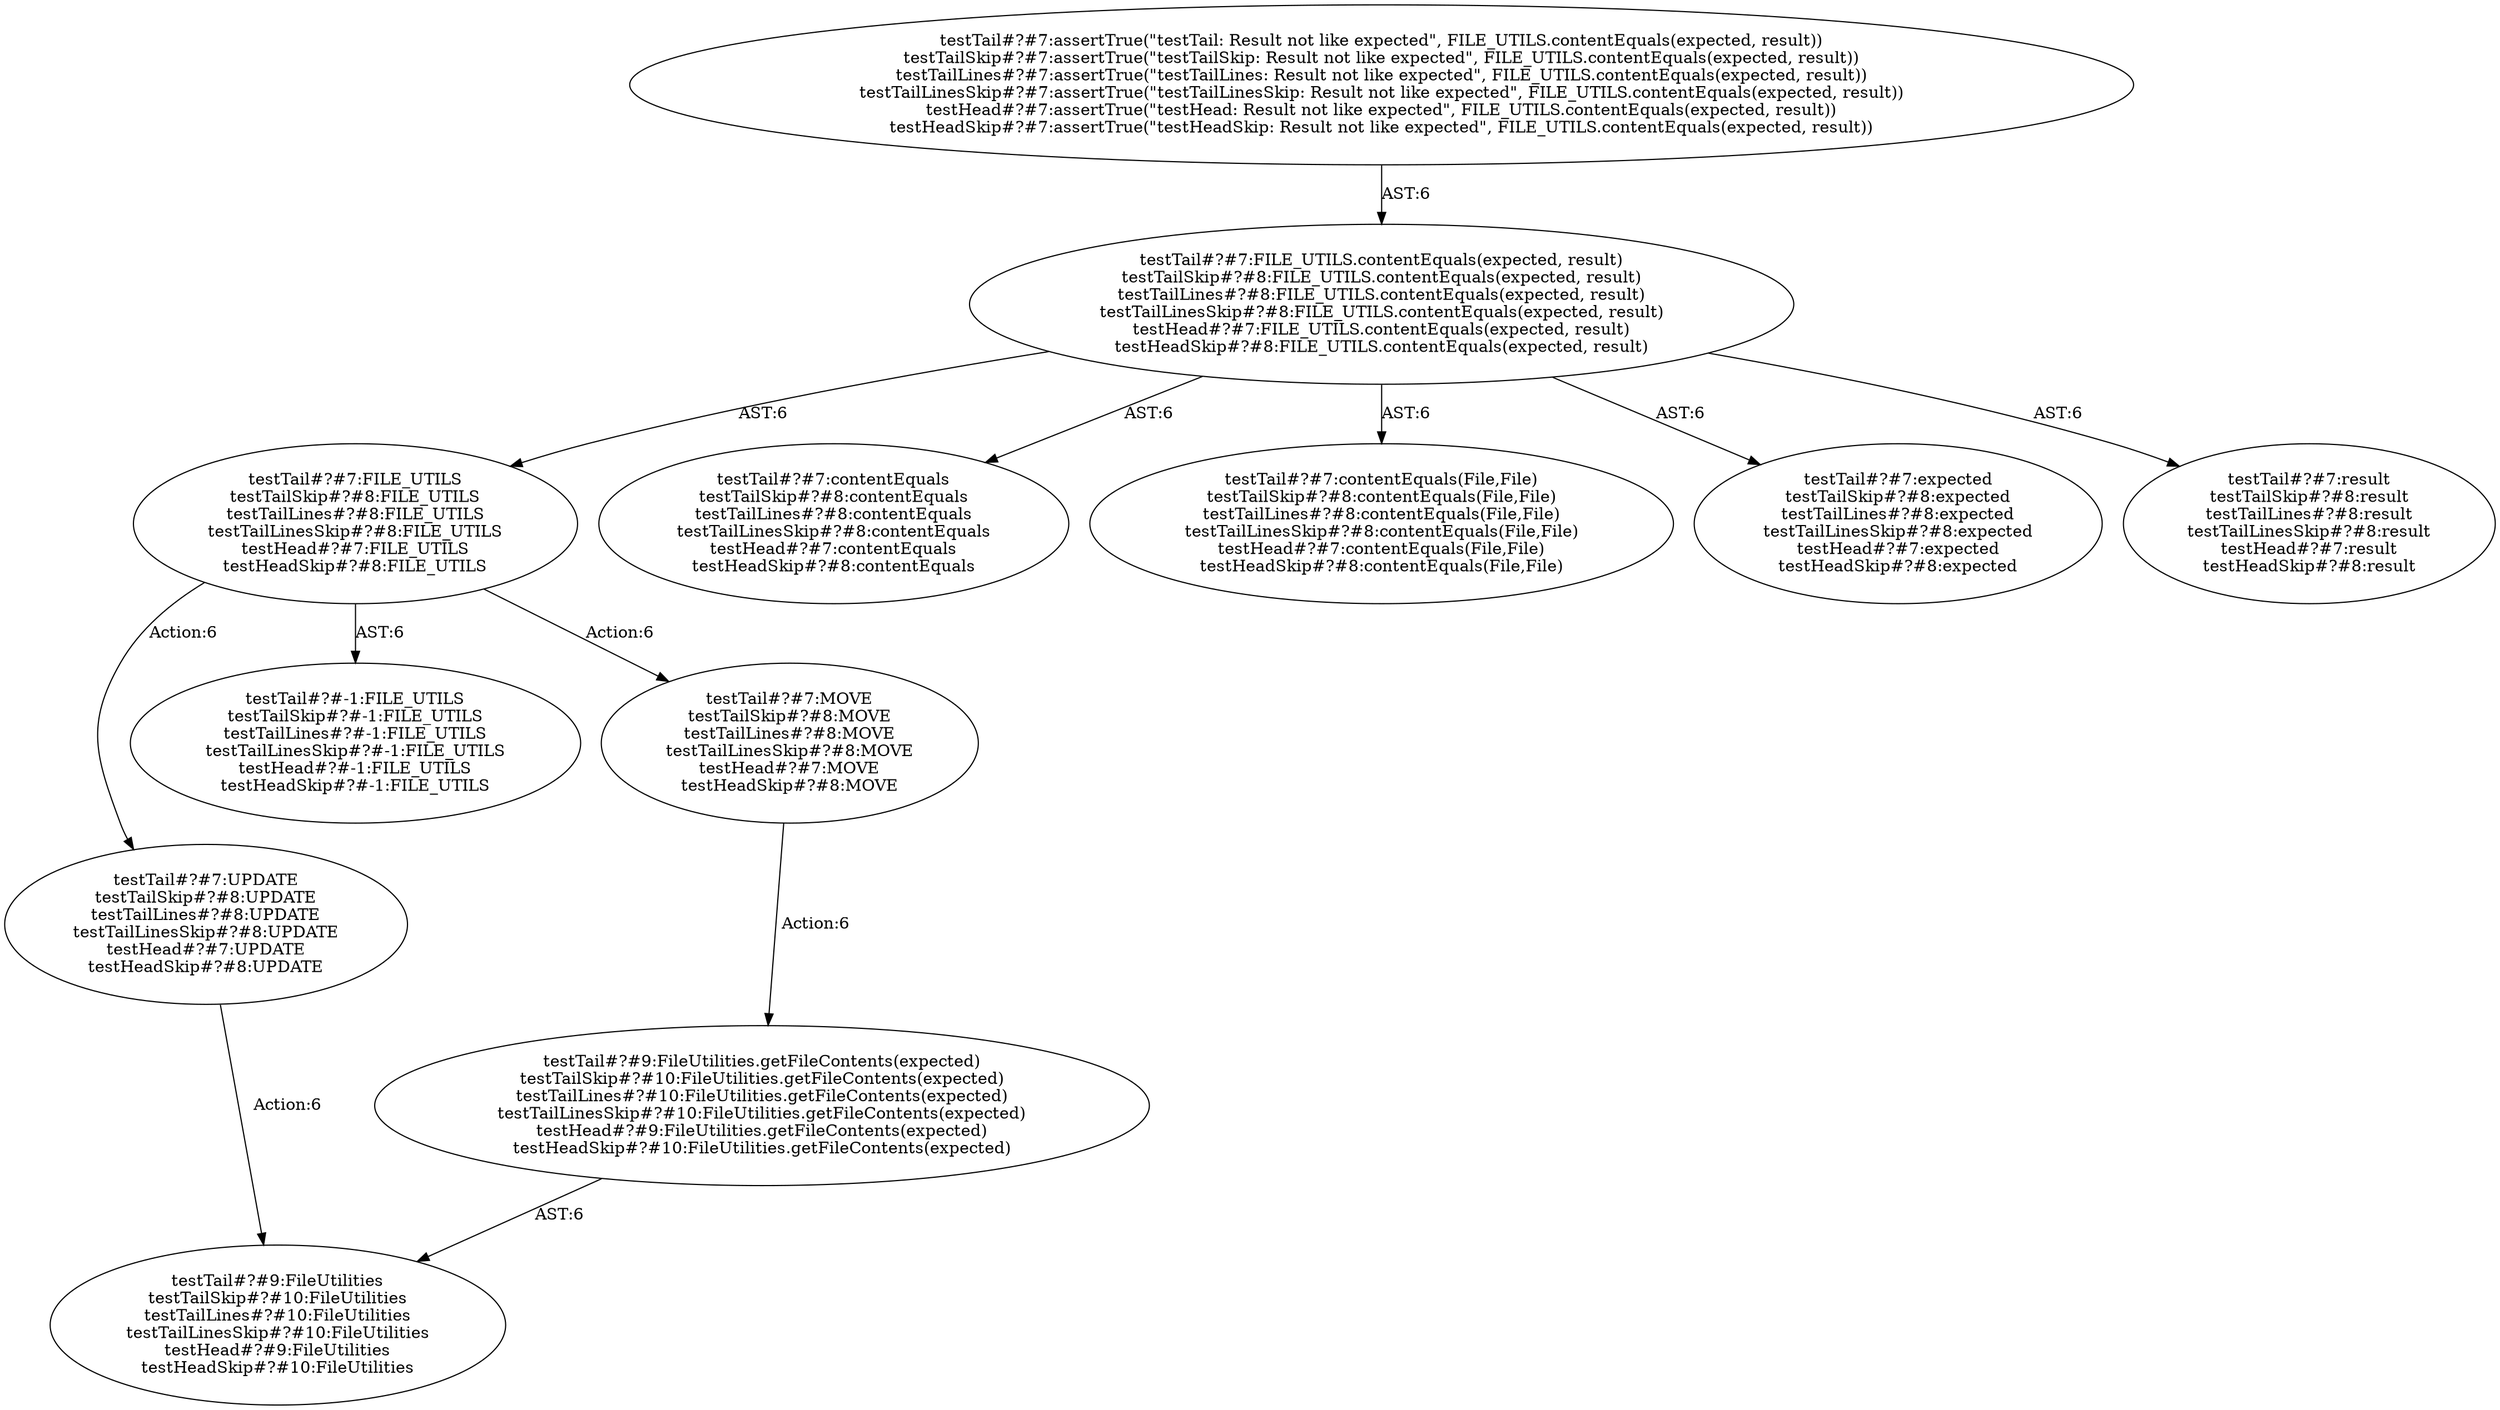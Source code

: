digraph "Pattern" {
0 [label="testTail#?#7:UPDATE
testTailSkip#?#8:UPDATE
testTailLines#?#8:UPDATE
testTailLinesSkip#?#8:UPDATE
testHead#?#7:UPDATE
testHeadSkip#?#8:UPDATE" shape=ellipse]
1 [label="testTail#?#7:FILE_UTILS
testTailSkip#?#8:FILE_UTILS
testTailLines#?#8:FILE_UTILS
testTailLinesSkip#?#8:FILE_UTILS
testHead#?#7:FILE_UTILS
testHeadSkip#?#8:FILE_UTILS" shape=ellipse]
2 [label="testTail#?#7:FILE_UTILS.contentEquals(expected, result)
testTailSkip#?#8:FILE_UTILS.contentEquals(expected, result)
testTailLines#?#8:FILE_UTILS.contentEquals(expected, result)
testTailLinesSkip#?#8:FILE_UTILS.contentEquals(expected, result)
testHead#?#7:FILE_UTILS.contentEquals(expected, result)
testHeadSkip#?#8:FILE_UTILS.contentEquals(expected, result)" shape=ellipse]
3 [label="testTail#?#7:assertTrue(\"testTail: Result not like expected\", FILE_UTILS.contentEquals(expected, result))
testTailSkip#?#7:assertTrue(\"testTailSkip: Result not like expected\", FILE_UTILS.contentEquals(expected, result))
testTailLines#?#7:assertTrue(\"testTailLines: Result not like expected\", FILE_UTILS.contentEquals(expected, result))
testTailLinesSkip#?#7:assertTrue(\"testTailLinesSkip: Result not like expected\", FILE_UTILS.contentEquals(expected, result))
testHead#?#7:assertTrue(\"testHead: Result not like expected\", FILE_UTILS.contentEquals(expected, result))
testHeadSkip#?#7:assertTrue(\"testHeadSkip: Result not like expected\", FILE_UTILS.contentEquals(expected, result))" shape=ellipse]
4 [label="testTail#?#7:contentEquals
testTailSkip#?#8:contentEquals
testTailLines#?#8:contentEquals
testTailLinesSkip#?#8:contentEquals
testHead#?#7:contentEquals
testHeadSkip#?#8:contentEquals" shape=ellipse]
5 [label="testTail#?#7:contentEquals(File,File)
testTailSkip#?#8:contentEquals(File,File)
testTailLines#?#8:contentEquals(File,File)
testTailLinesSkip#?#8:contentEquals(File,File)
testHead#?#7:contentEquals(File,File)
testHeadSkip#?#8:contentEquals(File,File)" shape=ellipse]
6 [label="testTail#?#7:expected
testTailSkip#?#8:expected
testTailLines#?#8:expected
testTailLinesSkip#?#8:expected
testHead#?#7:expected
testHeadSkip#?#8:expected" shape=ellipse]
7 [label="testTail#?#7:result
testTailSkip#?#8:result
testTailLines#?#8:result
testTailLinesSkip#?#8:result
testHead#?#7:result
testHeadSkip#?#8:result" shape=ellipse]
8 [label="testTail#?#-1:FILE_UTILS
testTailSkip#?#-1:FILE_UTILS
testTailLines#?#-1:FILE_UTILS
testTailLinesSkip#?#-1:FILE_UTILS
testHead#?#-1:FILE_UTILS
testHeadSkip#?#-1:FILE_UTILS" shape=ellipse]
9 [label="testTail#?#7:MOVE
testTailSkip#?#8:MOVE
testTailLines#?#8:MOVE
testTailLinesSkip#?#8:MOVE
testHead#?#7:MOVE
testHeadSkip#?#8:MOVE" shape=ellipse]
10 [label="testTail#?#9:FileUtilities.getFileContents(expected)
testTailSkip#?#10:FileUtilities.getFileContents(expected)
testTailLines#?#10:FileUtilities.getFileContents(expected)
testTailLinesSkip#?#10:FileUtilities.getFileContents(expected)
testHead#?#9:FileUtilities.getFileContents(expected)
testHeadSkip#?#10:FileUtilities.getFileContents(expected)" shape=ellipse]
11 [label="testTail#?#9:FileUtilities
testTailSkip#?#10:FileUtilities
testTailLines#?#10:FileUtilities
testTailLinesSkip#?#10:FileUtilities
testHead#?#9:FileUtilities
testHeadSkip#?#10:FileUtilities" shape=ellipse]
0 -> 11 [label="Action:6"];
1 -> 0 [label="Action:6"];
1 -> 8 [label="AST:6"];
1 -> 9 [label="Action:6"];
2 -> 1 [label="AST:6"];
2 -> 4 [label="AST:6"];
2 -> 5 [label="AST:6"];
2 -> 6 [label="AST:6"];
2 -> 7 [label="AST:6"];
3 -> 2 [label="AST:6"];
9 -> 10 [label="Action:6"];
10 -> 11 [label="AST:6"];
}